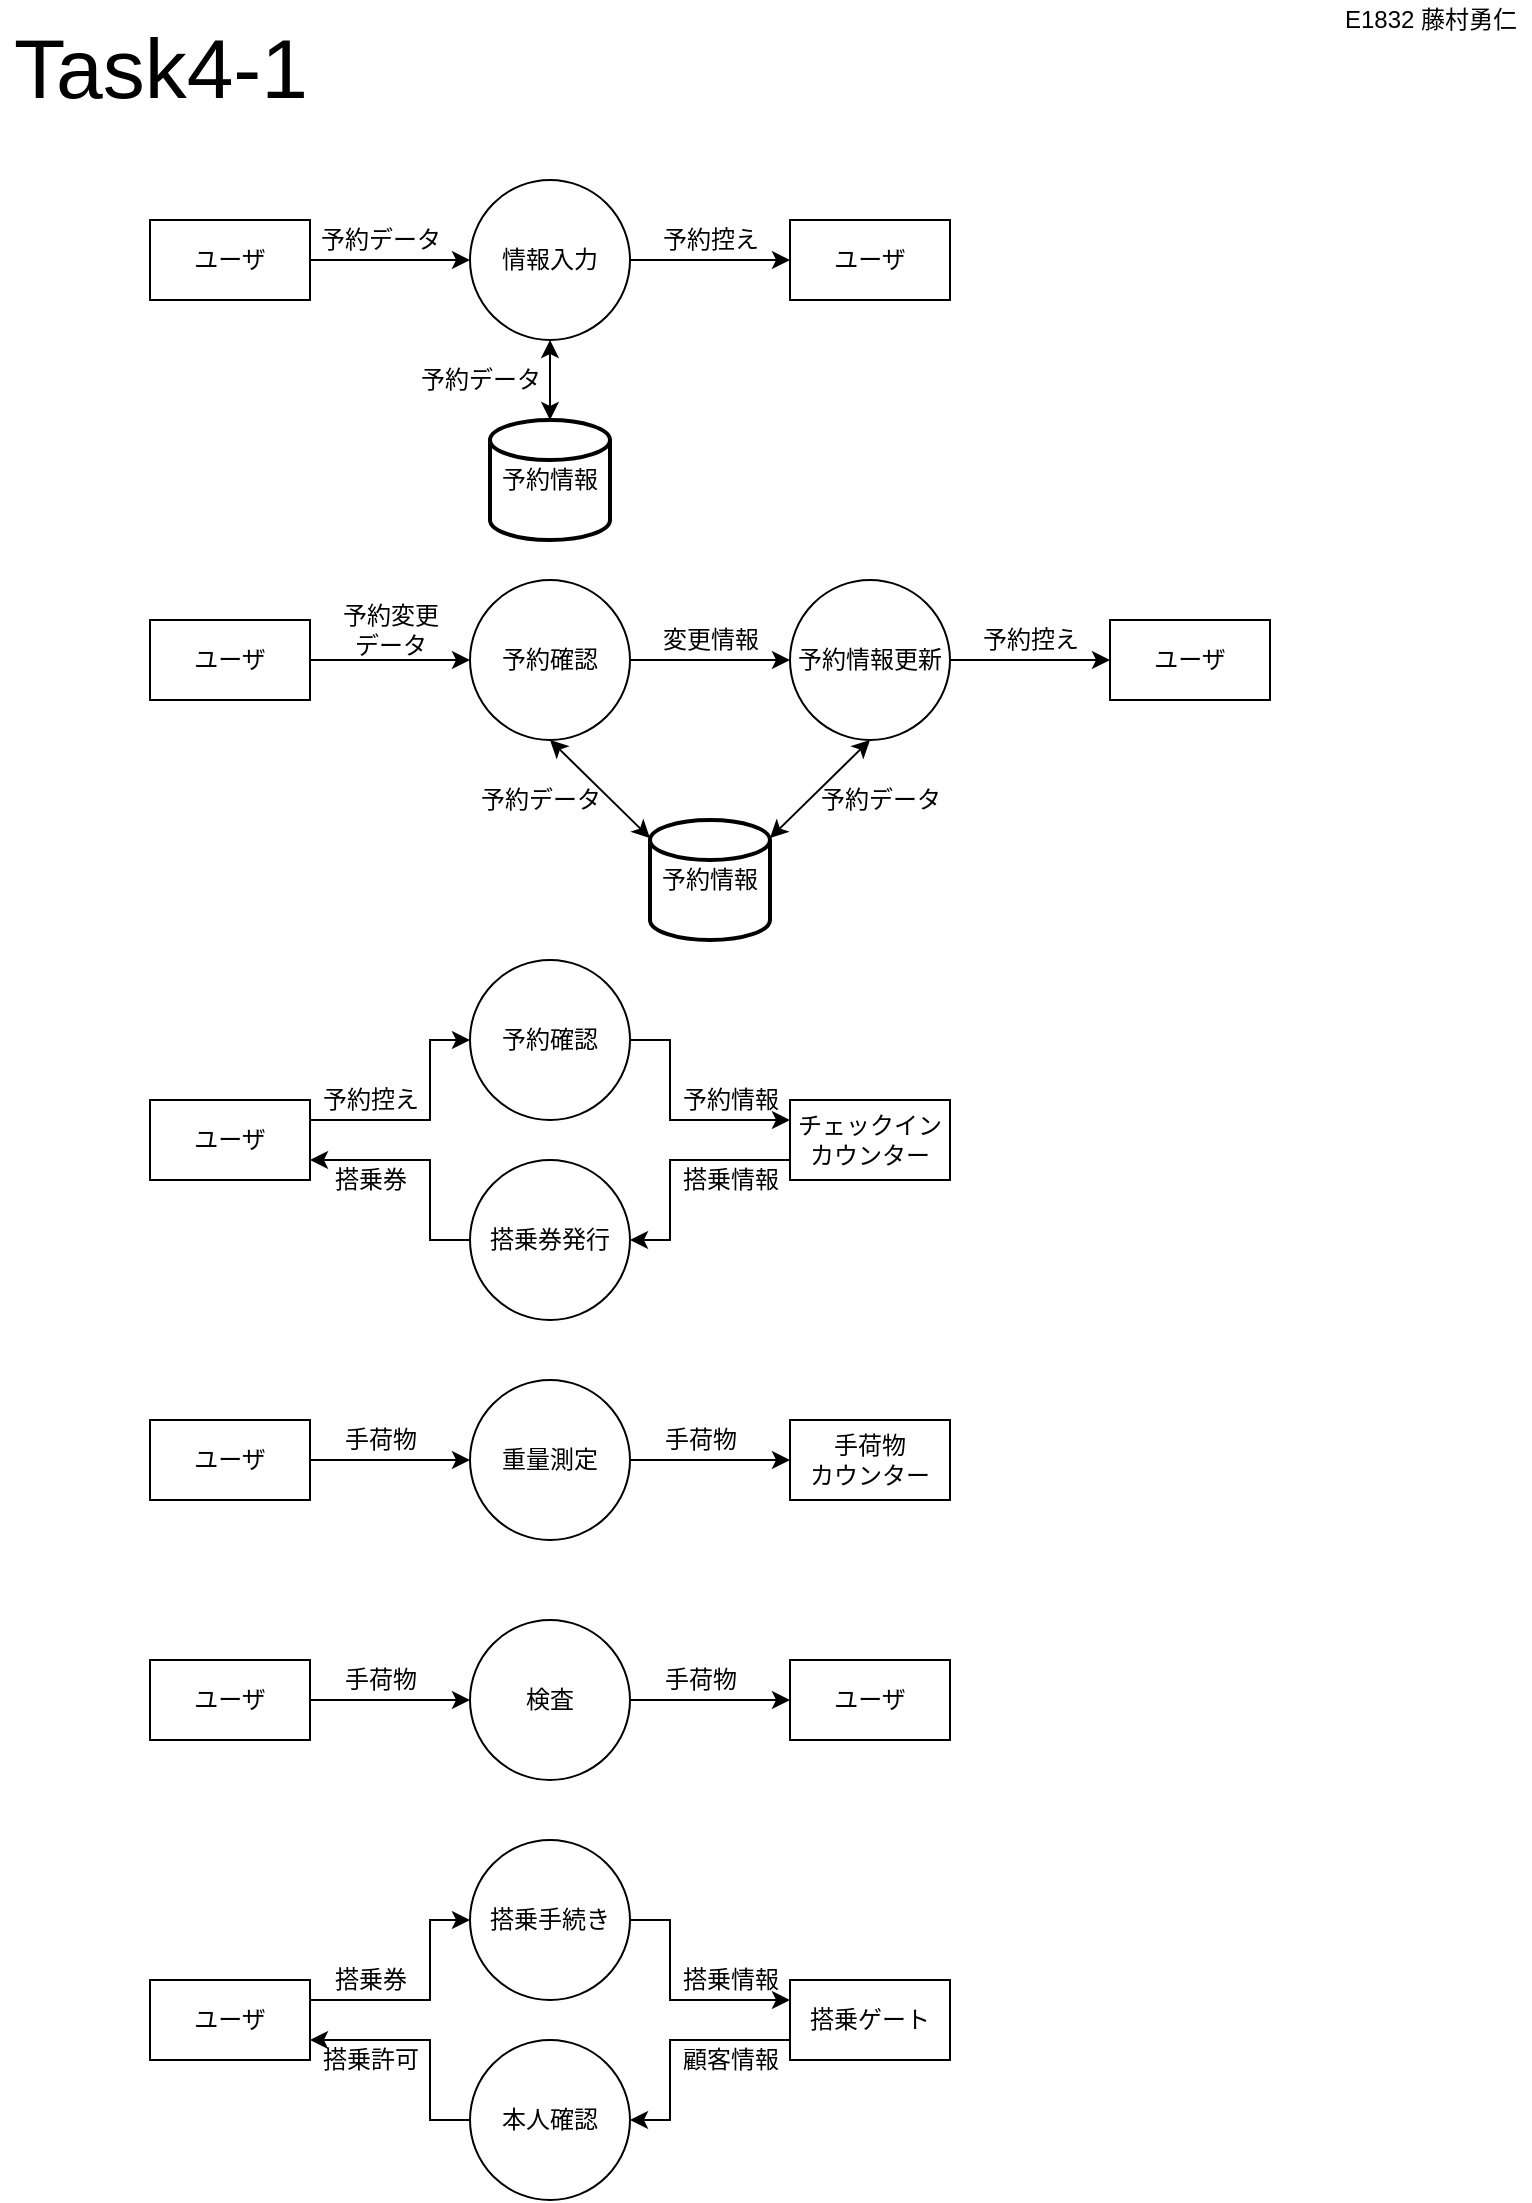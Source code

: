 <mxfile version="15.4.0" type="device"><diagram id="pXn1HWd5fqFi2MfVmy7H" name="ページ1"><mxGraphModel dx="1102" dy="826" grid="1" gridSize="10" guides="1" tooltips="1" connect="1" arrows="1" fold="1" page="1" pageScale="1" pageWidth="827" pageHeight="1169" math="0" shadow="0"><root><mxCell id="0"/><mxCell id="1" parent="0"/><mxCell id="sV1mvlSliNx-NZr2jYwj-1" value="ユーザ" style="rounded=0;whiteSpace=wrap;html=1;" parent="1" vertex="1"><mxGeometry x="120" y="130" width="80" height="40" as="geometry"/></mxCell><mxCell id="sV1mvlSliNx-NZr2jYwj-23" style="edgeStyle=orthogonalEdgeStyle;rounded=0;orthogonalLoop=1;jettySize=auto;html=1;startArrow=none;startFill=0;" parent="1" source="sV1mvlSliNx-NZr2jYwj-2" target="sV1mvlSliNx-NZr2jYwj-17" edge="1"><mxGeometry relative="1" as="geometry"/></mxCell><mxCell id="sV1mvlSliNx-NZr2jYwj-2" value="情報入力" style="ellipse;whiteSpace=wrap;html=1;aspect=fixed;" parent="1" vertex="1"><mxGeometry x="280" y="110" width="80" height="80" as="geometry"/></mxCell><mxCell id="sV1mvlSliNx-NZr2jYwj-8" value="" style="endArrow=classic;html=1;rounded=0;exitX=1;exitY=0.5;exitDx=0;exitDy=0;entryX=0;entryY=0.5;entryDx=0;entryDy=0;" parent="1" source="sV1mvlSliNx-NZr2jYwj-1" target="sV1mvlSliNx-NZr2jYwj-2" edge="1"><mxGeometry width="50" height="50" relative="1" as="geometry"><mxPoint x="230" y="190" as="sourcePoint"/><mxPoint x="480" y="130" as="targetPoint"/></mxGeometry></mxCell><mxCell id="sV1mvlSliNx-NZr2jYwj-10" value="ユーザ" style="rounded=0;whiteSpace=wrap;html=1;" parent="1" vertex="1"><mxGeometry x="120" y="330" width="80" height="40" as="geometry"/></mxCell><mxCell id="sV1mvlSliNx-NZr2jYwj-13" value="予約データ" style="text;html=1;align=center;verticalAlign=middle;resizable=0;points=[];autosize=1;strokeColor=none;fillColor=none;" parent="1" vertex="1"><mxGeometry x="200" y="130" width="70" height="20" as="geometry"/></mxCell><mxCell id="sV1mvlSliNx-NZr2jYwj-17" value="ユーザ" style="rounded=0;whiteSpace=wrap;html=1;" parent="1" vertex="1"><mxGeometry x="440" y="130" width="80" height="40" as="geometry"/></mxCell><mxCell id="sV1mvlSliNx-NZr2jYwj-18" value="予約情報" style="strokeWidth=2;html=1;shape=mxgraph.flowchart.database;whiteSpace=wrap;" parent="1" vertex="1"><mxGeometry x="290" y="230" width="60" height="60" as="geometry"/></mxCell><mxCell id="sV1mvlSliNx-NZr2jYwj-19" value="" style="endArrow=classic;html=1;rounded=0;exitX=0.5;exitY=1;exitDx=0;exitDy=0;entryX=0.5;entryY=0;entryDx=0;entryDy=0;entryPerimeter=0;startArrow=classic;startFill=1;" parent="1" target="sV1mvlSliNx-NZr2jYwj-18" edge="1"><mxGeometry width="50" height="50" relative="1" as="geometry"><mxPoint x="320" y="190" as="sourcePoint"/><mxPoint x="480" y="230" as="targetPoint"/></mxGeometry></mxCell><mxCell id="sV1mvlSliNx-NZr2jYwj-20" value="予約データ" style="text;html=1;align=center;verticalAlign=middle;resizable=0;points=[];autosize=1;strokeColor=none;fillColor=none;" parent="1" vertex="1"><mxGeometry x="250" y="200" width="70" height="20" as="geometry"/></mxCell><mxCell id="sV1mvlSliNx-NZr2jYwj-24" value="予約控え" style="text;html=1;align=center;verticalAlign=middle;resizable=0;points=[];autosize=1;strokeColor=none;fillColor=none;" parent="1" vertex="1"><mxGeometry x="370" y="130" width="60" height="20" as="geometry"/></mxCell><mxCell id="sV1mvlSliNx-NZr2jYwj-25" value="予約情報" style="strokeWidth=2;html=1;shape=mxgraph.flowchart.database;whiteSpace=wrap;" parent="1" vertex="1"><mxGeometry x="370" y="430" width="60" height="60" as="geometry"/></mxCell><mxCell id="sV1mvlSliNx-NZr2jYwj-26" value="" style="endArrow=classic;html=1;rounded=0;exitX=0.5;exitY=1;exitDx=0;exitDy=0;entryX=0;entryY=0.15;entryDx=0;entryDy=0;entryPerimeter=0;startArrow=classic;startFill=1;" parent="1" target="sV1mvlSliNx-NZr2jYwj-25" edge="1"><mxGeometry width="50" height="50" relative="1" as="geometry"><mxPoint x="320" y="390" as="sourcePoint"/><mxPoint x="480" y="430" as="targetPoint"/></mxGeometry></mxCell><mxCell id="sV1mvlSliNx-NZr2jYwj-27" value="予約データ" style="text;html=1;align=center;verticalAlign=middle;resizable=0;points=[];autosize=1;strokeColor=none;fillColor=none;" parent="1" vertex="1"><mxGeometry x="280" y="410" width="70" height="20" as="geometry"/></mxCell><mxCell id="sV1mvlSliNx-NZr2jYwj-33" style="edgeStyle=orthogonalEdgeStyle;rounded=0;orthogonalLoop=1;jettySize=auto;html=1;entryX=0;entryY=0.5;entryDx=0;entryDy=0;startArrow=none;startFill=0;" parent="1" source="sV1mvlSliNx-NZr2jYwj-28" target="sV1mvlSliNx-NZr2jYwj-32" edge="1"><mxGeometry relative="1" as="geometry"/></mxCell><mxCell id="sV1mvlSliNx-NZr2jYwj-28" value="予約確認" style="ellipse;whiteSpace=wrap;html=1;aspect=fixed;" parent="1" vertex="1"><mxGeometry x="280" y="310" width="80" height="80" as="geometry"/></mxCell><mxCell id="sV1mvlSliNx-NZr2jYwj-29" value="" style="endArrow=classic;html=1;rounded=0;exitX=1;exitY=0.5;exitDx=0;exitDy=0;entryX=0;entryY=0.5;entryDx=0;entryDy=0;" parent="1" source="sV1mvlSliNx-NZr2jYwj-10" target="sV1mvlSliNx-NZr2jYwj-28" edge="1"><mxGeometry width="50" height="50" relative="1" as="geometry"><mxPoint x="430" y="330" as="sourcePoint"/><mxPoint x="480" y="280" as="targetPoint"/></mxGeometry></mxCell><mxCell id="sV1mvlSliNx-NZr2jYwj-30" value="&lt;div&gt;予約変更&lt;/div&gt;&lt;div&gt;データ&lt;/div&gt;" style="text;html=1;align=center;verticalAlign=middle;resizable=0;points=[];autosize=1;strokeColor=none;fillColor=none;" parent="1" vertex="1"><mxGeometry x="210" y="320" width="60" height="30" as="geometry"/></mxCell><mxCell id="sV1mvlSliNx-NZr2jYwj-40" style="edgeStyle=orthogonalEdgeStyle;rounded=0;orthogonalLoop=1;jettySize=auto;html=1;entryX=0;entryY=0.5;entryDx=0;entryDy=0;startArrow=none;startFill=0;" parent="1" source="sV1mvlSliNx-NZr2jYwj-32" target="sV1mvlSliNx-NZr2jYwj-39" edge="1"><mxGeometry relative="1" as="geometry"/></mxCell><mxCell id="sV1mvlSliNx-NZr2jYwj-32" value="予約情報更新" style="ellipse;whiteSpace=wrap;html=1;aspect=fixed;" parent="1" vertex="1"><mxGeometry x="440" y="310" width="80" height="80" as="geometry"/></mxCell><mxCell id="sV1mvlSliNx-NZr2jYwj-34" value="変更情報" style="text;html=1;align=center;verticalAlign=middle;resizable=0;points=[];autosize=1;strokeColor=none;fillColor=none;" parent="1" vertex="1"><mxGeometry x="370" y="330" width="60" height="20" as="geometry"/></mxCell><mxCell id="sV1mvlSliNx-NZr2jYwj-37" value="" style="endArrow=classic;startArrow=classic;html=1;rounded=0;exitX=1;exitY=0.15;exitDx=0;exitDy=0;exitPerimeter=0;entryX=0.5;entryY=1;entryDx=0;entryDy=0;" parent="1" source="sV1mvlSliNx-NZr2jYwj-25" target="sV1mvlSliNx-NZr2jYwj-32" edge="1"><mxGeometry width="50" height="50" relative="1" as="geometry"><mxPoint x="430" y="330" as="sourcePoint"/><mxPoint x="480" y="280" as="targetPoint"/></mxGeometry></mxCell><mxCell id="sV1mvlSliNx-NZr2jYwj-38" value="予約データ" style="text;html=1;align=center;verticalAlign=middle;resizable=0;points=[];autosize=1;strokeColor=none;fillColor=none;" parent="1" vertex="1"><mxGeometry x="450" y="410" width="70" height="20" as="geometry"/></mxCell><mxCell id="sV1mvlSliNx-NZr2jYwj-39" value="ユーザ" style="rounded=0;whiteSpace=wrap;html=1;" parent="1" vertex="1"><mxGeometry x="600" y="330" width="80" height="40" as="geometry"/></mxCell><mxCell id="sV1mvlSliNx-NZr2jYwj-41" value="予約控え" style="text;html=1;align=center;verticalAlign=middle;resizable=0;points=[];autosize=1;strokeColor=none;fillColor=none;" parent="1" vertex="1"><mxGeometry x="530" y="330" width="60" height="20" as="geometry"/></mxCell><mxCell id="sV1mvlSliNx-NZr2jYwj-45" style="edgeStyle=orthogonalEdgeStyle;rounded=0;orthogonalLoop=1;jettySize=auto;html=1;entryX=0;entryY=0.5;entryDx=0;entryDy=0;startArrow=none;startFill=0;exitX=1;exitY=0.25;exitDx=0;exitDy=0;" parent="1" source="sV1mvlSliNx-NZr2jYwj-43" target="sV1mvlSliNx-NZr2jYwj-44" edge="1"><mxGeometry relative="1" as="geometry"><Array as="points"><mxPoint x="260" y="580"/><mxPoint x="260" y="540"/></Array></mxGeometry></mxCell><mxCell id="sV1mvlSliNx-NZr2jYwj-43" value="ユーザ" style="rounded=0;whiteSpace=wrap;html=1;" parent="1" vertex="1"><mxGeometry x="120" y="570" width="80" height="40" as="geometry"/></mxCell><mxCell id="sV1mvlSliNx-NZr2jYwj-48" style="edgeStyle=orthogonalEdgeStyle;rounded=0;orthogonalLoop=1;jettySize=auto;html=1;entryX=0;entryY=0.25;entryDx=0;entryDy=0;startArrow=none;startFill=0;exitX=1;exitY=0.5;exitDx=0;exitDy=0;" parent="1" source="sV1mvlSliNx-NZr2jYwj-44" target="sV1mvlSliNx-NZr2jYwj-47" edge="1"><mxGeometry relative="1" as="geometry"><Array as="points"><mxPoint x="380" y="540"/><mxPoint x="380" y="580"/></Array></mxGeometry></mxCell><mxCell id="sV1mvlSliNx-NZr2jYwj-44" value="予約確認" style="ellipse;whiteSpace=wrap;html=1;aspect=fixed;" parent="1" vertex="1"><mxGeometry x="280" y="500" width="80" height="80" as="geometry"/></mxCell><mxCell id="sV1mvlSliNx-NZr2jYwj-46" value="予約控え" style="text;html=1;align=center;verticalAlign=middle;resizable=0;points=[];autosize=1;strokeColor=none;fillColor=none;" parent="1" vertex="1"><mxGeometry x="200" y="560" width="60" height="20" as="geometry"/></mxCell><mxCell id="sV1mvlSliNx-NZr2jYwj-53" style="edgeStyle=orthogonalEdgeStyle;rounded=0;orthogonalLoop=1;jettySize=auto;html=1;entryX=1;entryY=0.5;entryDx=0;entryDy=0;startArrow=none;startFill=0;exitX=0;exitY=0.75;exitDx=0;exitDy=0;" parent="1" source="sV1mvlSliNx-NZr2jYwj-47" target="sV1mvlSliNx-NZr2jYwj-52" edge="1"><mxGeometry relative="1" as="geometry"><Array as="points"><mxPoint x="380" y="600"/><mxPoint x="380" y="640"/></Array></mxGeometry></mxCell><mxCell id="sV1mvlSliNx-NZr2jYwj-47" value="&lt;div&gt;チェックイン&lt;/div&gt;&lt;div&gt;カウンター&lt;/div&gt;" style="rounded=0;whiteSpace=wrap;html=1;" parent="1" vertex="1"><mxGeometry x="440" y="570" width="80" height="40" as="geometry"/></mxCell><mxCell id="sV1mvlSliNx-NZr2jYwj-51" value="予約情報" style="text;html=1;align=center;verticalAlign=middle;resizable=0;points=[];autosize=1;strokeColor=none;fillColor=none;" parent="1" vertex="1"><mxGeometry x="380" y="560" width="60" height="20" as="geometry"/></mxCell><mxCell id="sV1mvlSliNx-NZr2jYwj-55" style="edgeStyle=orthogonalEdgeStyle;rounded=0;orthogonalLoop=1;jettySize=auto;html=1;entryX=1;entryY=0.75;entryDx=0;entryDy=0;startArrow=none;startFill=0;" parent="1" source="sV1mvlSliNx-NZr2jYwj-52" target="sV1mvlSliNx-NZr2jYwj-43" edge="1"><mxGeometry relative="1" as="geometry"><Array as="points"><mxPoint x="260" y="640"/><mxPoint x="260" y="600"/></Array></mxGeometry></mxCell><mxCell id="sV1mvlSliNx-NZr2jYwj-52" value="搭乗券発行" style="ellipse;whiteSpace=wrap;html=1;aspect=fixed;" parent="1" vertex="1"><mxGeometry x="280" y="600" width="80" height="80" as="geometry"/></mxCell><mxCell id="sV1mvlSliNx-NZr2jYwj-54" value="搭乗情報" style="text;html=1;align=center;verticalAlign=middle;resizable=0;points=[];autosize=1;strokeColor=none;fillColor=none;" parent="1" vertex="1"><mxGeometry x="380" y="600" width="60" height="20" as="geometry"/></mxCell><mxCell id="sV1mvlSliNx-NZr2jYwj-58" value="搭乗券" style="text;html=1;align=center;verticalAlign=middle;resizable=0;points=[];autosize=1;strokeColor=none;fillColor=none;" parent="1" vertex="1"><mxGeometry x="205" y="600" width="50" height="20" as="geometry"/></mxCell><mxCell id="sV1mvlSliNx-NZr2jYwj-62" style="edgeStyle=orthogonalEdgeStyle;rounded=0;orthogonalLoop=1;jettySize=auto;html=1;entryX=0;entryY=0.5;entryDx=0;entryDy=0;startArrow=none;startFill=0;" parent="1" source="sV1mvlSliNx-NZr2jYwj-59" target="sV1mvlSliNx-NZr2jYwj-61" edge="1"><mxGeometry relative="1" as="geometry"/></mxCell><mxCell id="sV1mvlSliNx-NZr2jYwj-59" value="ユーザ" style="rounded=0;whiteSpace=wrap;html=1;" parent="1" vertex="1"><mxGeometry x="120" y="730" width="80" height="40" as="geometry"/></mxCell><mxCell id="sV1mvlSliNx-NZr2jYwj-60" value="&lt;div&gt;手荷物&lt;/div&gt;&lt;div&gt;カウンター&lt;/div&gt;" style="rounded=0;whiteSpace=wrap;html=1;" parent="1" vertex="1"><mxGeometry x="440" y="730" width="80" height="40" as="geometry"/></mxCell><mxCell id="sV1mvlSliNx-NZr2jYwj-64" style="edgeStyle=orthogonalEdgeStyle;rounded=0;orthogonalLoop=1;jettySize=auto;html=1;entryX=0;entryY=0.5;entryDx=0;entryDy=0;startArrow=none;startFill=0;" parent="1" source="sV1mvlSliNx-NZr2jYwj-61" target="sV1mvlSliNx-NZr2jYwj-60" edge="1"><mxGeometry relative="1" as="geometry"/></mxCell><mxCell id="sV1mvlSliNx-NZr2jYwj-61" value="重量測定" style="ellipse;whiteSpace=wrap;html=1;aspect=fixed;" parent="1" vertex="1"><mxGeometry x="280" y="710" width="80" height="80" as="geometry"/></mxCell><mxCell id="sV1mvlSliNx-NZr2jYwj-63" value="手荷物" style="text;html=1;align=center;verticalAlign=middle;resizable=0;points=[];autosize=1;strokeColor=none;fillColor=none;" parent="1" vertex="1"><mxGeometry x="210" y="730" width="50" height="20" as="geometry"/></mxCell><mxCell id="sV1mvlSliNx-NZr2jYwj-65" value="手荷物" style="text;html=1;align=center;verticalAlign=middle;resizable=0;points=[];autosize=1;strokeColor=none;fillColor=none;" parent="1" vertex="1"><mxGeometry x="370" y="730" width="50" height="20" as="geometry"/></mxCell><mxCell id="sV1mvlSliNx-NZr2jYwj-70" style="edgeStyle=orthogonalEdgeStyle;rounded=0;orthogonalLoop=1;jettySize=auto;html=1;entryX=0;entryY=0.5;entryDx=0;entryDy=0;startArrow=none;startFill=0;" parent="1" source="sV1mvlSliNx-NZr2jYwj-67" target="sV1mvlSliNx-NZr2jYwj-69" edge="1"><mxGeometry relative="1" as="geometry"/></mxCell><mxCell id="sV1mvlSliNx-NZr2jYwj-67" value="ユーザ" style="rounded=0;whiteSpace=wrap;html=1;" parent="1" vertex="1"><mxGeometry x="120" y="850" width="80" height="40" as="geometry"/></mxCell><mxCell id="sV1mvlSliNx-NZr2jYwj-68" value="ユーザ" style="rounded=0;whiteSpace=wrap;html=1;" parent="1" vertex="1"><mxGeometry x="440" y="850" width="80" height="40" as="geometry"/></mxCell><mxCell id="sV1mvlSliNx-NZr2jYwj-72" style="edgeStyle=orthogonalEdgeStyle;rounded=0;orthogonalLoop=1;jettySize=auto;html=1;entryX=0;entryY=0.5;entryDx=0;entryDy=0;startArrow=none;startFill=0;" parent="1" source="sV1mvlSliNx-NZr2jYwj-69" target="sV1mvlSliNx-NZr2jYwj-68" edge="1"><mxGeometry relative="1" as="geometry"/></mxCell><mxCell id="sV1mvlSliNx-NZr2jYwj-69" value="検査" style="ellipse;whiteSpace=wrap;html=1;aspect=fixed;" parent="1" vertex="1"><mxGeometry x="280" y="830" width="80" height="80" as="geometry"/></mxCell><mxCell id="sV1mvlSliNx-NZr2jYwj-71" value="手荷物" style="text;html=1;align=center;verticalAlign=middle;resizable=0;points=[];autosize=1;strokeColor=none;fillColor=none;" parent="1" vertex="1"><mxGeometry x="210" y="850" width="50" height="20" as="geometry"/></mxCell><mxCell id="sV1mvlSliNx-NZr2jYwj-73" value="手荷物" style="text;html=1;align=center;verticalAlign=middle;resizable=0;points=[];autosize=1;strokeColor=none;fillColor=none;" parent="1" vertex="1"><mxGeometry x="370" y="850" width="50" height="20" as="geometry"/></mxCell><mxCell id="sV1mvlSliNx-NZr2jYwj-76" style="edgeStyle=orthogonalEdgeStyle;rounded=0;orthogonalLoop=1;jettySize=auto;html=1;entryX=0;entryY=0.5;entryDx=0;entryDy=0;startArrow=none;startFill=0;exitX=1;exitY=0.25;exitDx=0;exitDy=0;" parent="1" source="sV1mvlSliNx-NZr2jYwj-74" target="sV1mvlSliNx-NZr2jYwj-75" edge="1"><mxGeometry relative="1" as="geometry"><Array as="points"><mxPoint x="260" y="1020"/><mxPoint x="260" y="980"/></Array></mxGeometry></mxCell><mxCell id="sV1mvlSliNx-NZr2jYwj-84" style="edgeStyle=orthogonalEdgeStyle;rounded=0;orthogonalLoop=1;jettySize=auto;html=1;exitX=0;exitY=0.5;exitDx=0;exitDy=0;entryX=1;entryY=0.75;entryDx=0;entryDy=0;startArrow=none;startFill=0;" parent="1" source="sV1mvlSliNx-NZr2jYwj-83" target="sV1mvlSliNx-NZr2jYwj-74" edge="1"><mxGeometry relative="1" as="geometry"><Array as="points"><mxPoint x="260" y="1080"/><mxPoint x="260" y="1040"/></Array></mxGeometry></mxCell><mxCell id="sV1mvlSliNx-NZr2jYwj-74" value="ユーザ" style="rounded=0;whiteSpace=wrap;html=1;" parent="1" vertex="1"><mxGeometry x="120" y="1010" width="80" height="40" as="geometry"/></mxCell><mxCell id="sV1mvlSliNx-NZr2jYwj-81" style="edgeStyle=orthogonalEdgeStyle;rounded=0;orthogonalLoop=1;jettySize=auto;html=1;entryX=0;entryY=0.25;entryDx=0;entryDy=0;startArrow=none;startFill=0;" parent="1" source="sV1mvlSliNx-NZr2jYwj-75" target="sV1mvlSliNx-NZr2jYwj-80" edge="1"><mxGeometry relative="1" as="geometry"><Array as="points"><mxPoint x="380" y="980"/><mxPoint x="380" y="1020"/></Array></mxGeometry></mxCell><mxCell id="sV1mvlSliNx-NZr2jYwj-75" value="搭乗手続き" style="ellipse;whiteSpace=wrap;html=1;aspect=fixed;" parent="1" vertex="1"><mxGeometry x="280" y="940" width="80" height="80" as="geometry"/></mxCell><mxCell id="sV1mvlSliNx-NZr2jYwj-77" value="搭乗券" style="text;html=1;align=center;verticalAlign=middle;resizable=0;points=[];autosize=1;strokeColor=none;fillColor=none;" parent="1" vertex="1"><mxGeometry x="205" y="1000" width="50" height="20" as="geometry"/></mxCell><mxCell id="sV1mvlSliNx-NZr2jYwj-80" value="搭乗ゲート" style="rounded=0;whiteSpace=wrap;html=1;" parent="1" vertex="1"><mxGeometry x="440" y="1010" width="80" height="40" as="geometry"/></mxCell><mxCell id="sV1mvlSliNx-NZr2jYwj-82" value="搭乗情報" style="text;html=1;align=center;verticalAlign=middle;resizable=0;points=[];autosize=1;strokeColor=none;fillColor=none;" parent="1" vertex="1"><mxGeometry x="380" y="1000" width="60" height="20" as="geometry"/></mxCell><mxCell id="sV1mvlSliNx-NZr2jYwj-85" style="edgeStyle=orthogonalEdgeStyle;rounded=0;orthogonalLoop=1;jettySize=auto;html=1;startArrow=none;startFill=0;exitX=0;exitY=0.75;exitDx=0;exitDy=0;" parent="1" source="sV1mvlSliNx-NZr2jYwj-80" target="sV1mvlSliNx-NZr2jYwj-83" edge="1"><mxGeometry relative="1" as="geometry"><Array as="points"><mxPoint x="380" y="1040"/><mxPoint x="380" y="1080"/></Array></mxGeometry></mxCell><mxCell id="sV1mvlSliNx-NZr2jYwj-83" value="本人確認" style="ellipse;whiteSpace=wrap;html=1;aspect=fixed;" parent="1" vertex="1"><mxGeometry x="280" y="1040" width="80" height="80" as="geometry"/></mxCell><mxCell id="sV1mvlSliNx-NZr2jYwj-86" value="顧客情報" style="text;html=1;align=center;verticalAlign=middle;resizable=0;points=[];autosize=1;strokeColor=none;fillColor=none;" parent="1" vertex="1"><mxGeometry x="380" y="1040" width="60" height="20" as="geometry"/></mxCell><mxCell id="sV1mvlSliNx-NZr2jYwj-87" value="搭乗許可" style="text;html=1;align=center;verticalAlign=middle;resizable=0;points=[];autosize=1;strokeColor=none;fillColor=none;" parent="1" vertex="1"><mxGeometry x="200" y="1040" width="60" height="20" as="geometry"/></mxCell><mxCell id="sV1mvlSliNx-NZr2jYwj-88" value="&lt;font style=&quot;font-size: 42px&quot;&gt;Task4-1&lt;/font&gt;" style="text;html=1;align=center;verticalAlign=middle;resizable=0;points=[];autosize=1;strokeColor=none;fillColor=none;" parent="1" vertex="1"><mxGeometry x="45" y="40" width="160" height="30" as="geometry"/></mxCell><mxCell id="sV1mvlSliNx-NZr2jYwj-90" value="E1832 藤村勇仁" style="text;html=1;align=center;verticalAlign=middle;resizable=0;points=[];autosize=1;strokeColor=none;fillColor=none;" parent="1" vertex="1"><mxGeometry x="710" y="20" width="100" height="20" as="geometry"/></mxCell></root></mxGraphModel></diagram></mxfile>